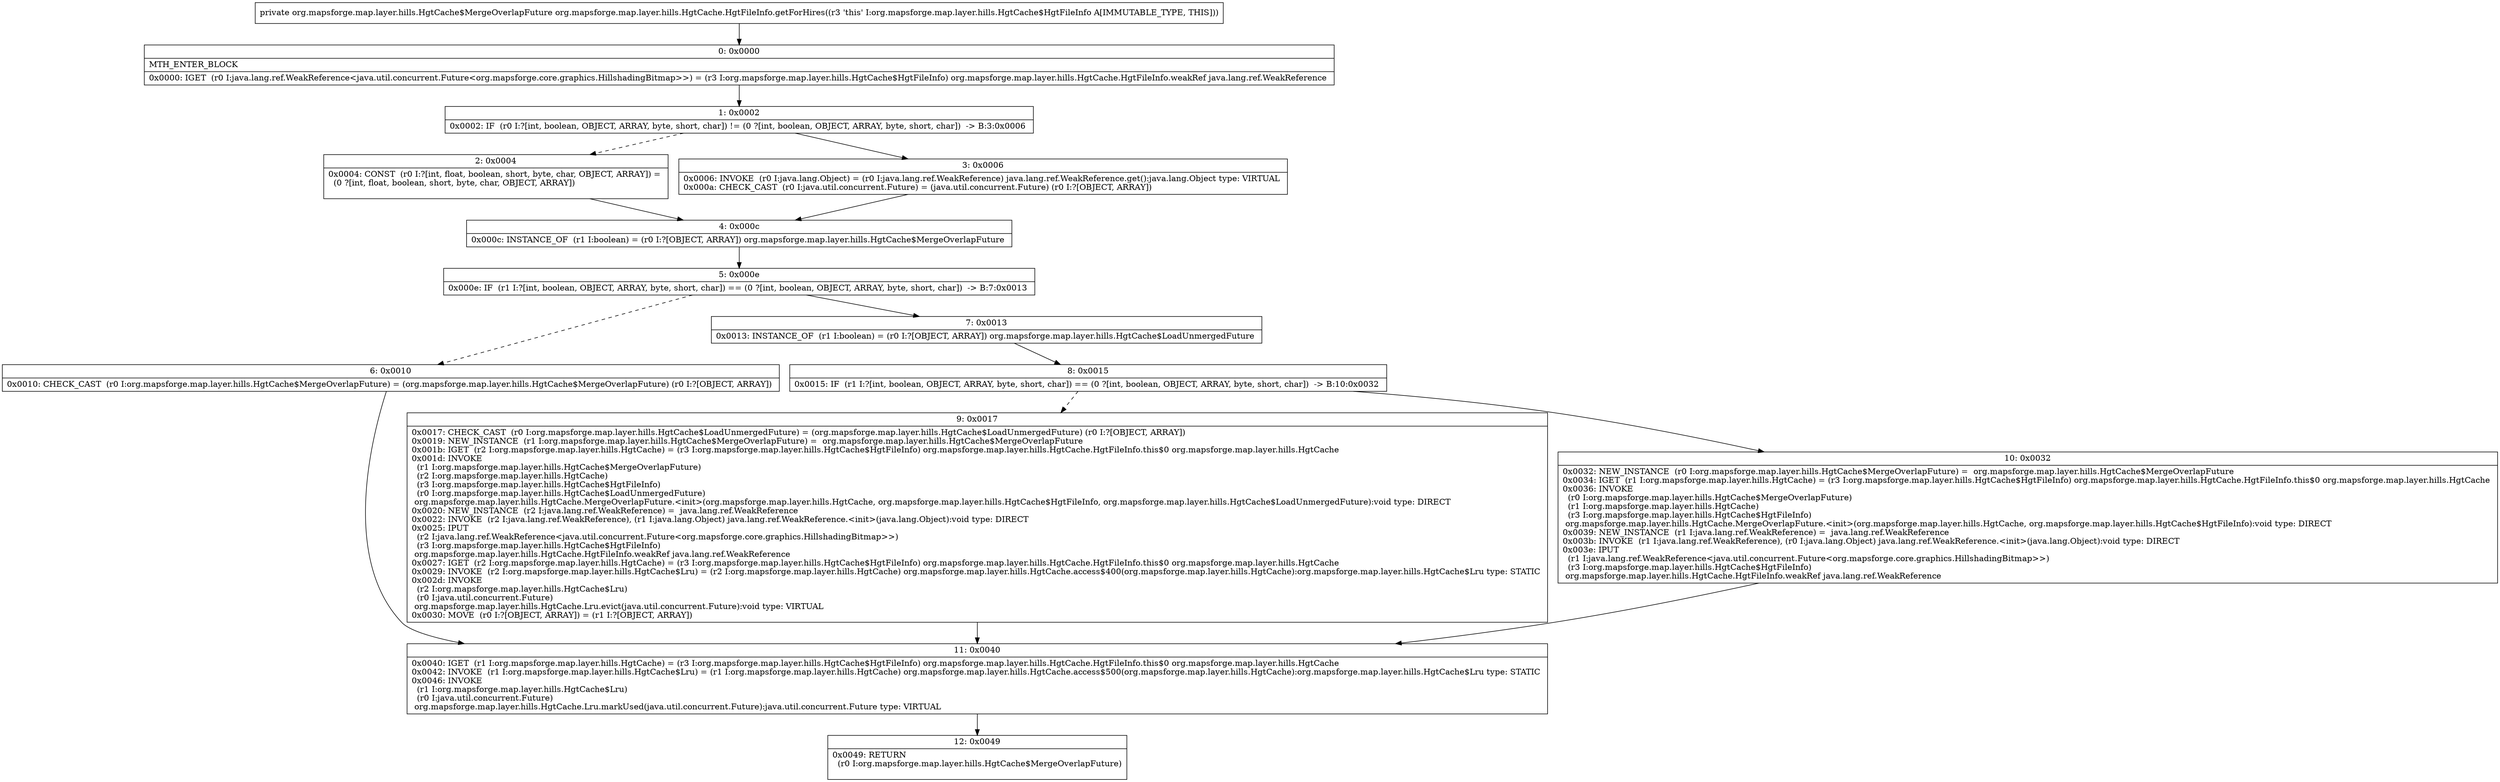 digraph "CFG fororg.mapsforge.map.layer.hills.HgtCache.HgtFileInfo.getForHires()Lorg\/mapsforge\/map\/layer\/hills\/HgtCache$MergeOverlapFuture;" {
Node_0 [shape=record,label="{0\:\ 0x0000|MTH_ENTER_BLOCK\l|0x0000: IGET  (r0 I:java.lang.ref.WeakReference\<java.util.concurrent.Future\<org.mapsforge.core.graphics.HillshadingBitmap\>\>) = (r3 I:org.mapsforge.map.layer.hills.HgtCache$HgtFileInfo) org.mapsforge.map.layer.hills.HgtCache.HgtFileInfo.weakRef java.lang.ref.WeakReference \l}"];
Node_1 [shape=record,label="{1\:\ 0x0002|0x0002: IF  (r0 I:?[int, boolean, OBJECT, ARRAY, byte, short, char]) != (0 ?[int, boolean, OBJECT, ARRAY, byte, short, char])  \-\> B:3:0x0006 \l}"];
Node_2 [shape=record,label="{2\:\ 0x0004|0x0004: CONST  (r0 I:?[int, float, boolean, short, byte, char, OBJECT, ARRAY]) = \l  (0 ?[int, float, boolean, short, byte, char, OBJECT, ARRAY])\l \l}"];
Node_3 [shape=record,label="{3\:\ 0x0006|0x0006: INVOKE  (r0 I:java.lang.Object) = (r0 I:java.lang.ref.WeakReference) java.lang.ref.WeakReference.get():java.lang.Object type: VIRTUAL \l0x000a: CHECK_CAST  (r0 I:java.util.concurrent.Future) = (java.util.concurrent.Future) (r0 I:?[OBJECT, ARRAY]) \l}"];
Node_4 [shape=record,label="{4\:\ 0x000c|0x000c: INSTANCE_OF  (r1 I:boolean) = (r0 I:?[OBJECT, ARRAY]) org.mapsforge.map.layer.hills.HgtCache$MergeOverlapFuture \l}"];
Node_5 [shape=record,label="{5\:\ 0x000e|0x000e: IF  (r1 I:?[int, boolean, OBJECT, ARRAY, byte, short, char]) == (0 ?[int, boolean, OBJECT, ARRAY, byte, short, char])  \-\> B:7:0x0013 \l}"];
Node_6 [shape=record,label="{6\:\ 0x0010|0x0010: CHECK_CAST  (r0 I:org.mapsforge.map.layer.hills.HgtCache$MergeOverlapFuture) = (org.mapsforge.map.layer.hills.HgtCache$MergeOverlapFuture) (r0 I:?[OBJECT, ARRAY]) \l}"];
Node_7 [shape=record,label="{7\:\ 0x0013|0x0013: INSTANCE_OF  (r1 I:boolean) = (r0 I:?[OBJECT, ARRAY]) org.mapsforge.map.layer.hills.HgtCache$LoadUnmergedFuture \l}"];
Node_8 [shape=record,label="{8\:\ 0x0015|0x0015: IF  (r1 I:?[int, boolean, OBJECT, ARRAY, byte, short, char]) == (0 ?[int, boolean, OBJECT, ARRAY, byte, short, char])  \-\> B:10:0x0032 \l}"];
Node_9 [shape=record,label="{9\:\ 0x0017|0x0017: CHECK_CAST  (r0 I:org.mapsforge.map.layer.hills.HgtCache$LoadUnmergedFuture) = (org.mapsforge.map.layer.hills.HgtCache$LoadUnmergedFuture) (r0 I:?[OBJECT, ARRAY]) \l0x0019: NEW_INSTANCE  (r1 I:org.mapsforge.map.layer.hills.HgtCache$MergeOverlapFuture) =  org.mapsforge.map.layer.hills.HgtCache$MergeOverlapFuture \l0x001b: IGET  (r2 I:org.mapsforge.map.layer.hills.HgtCache) = (r3 I:org.mapsforge.map.layer.hills.HgtCache$HgtFileInfo) org.mapsforge.map.layer.hills.HgtCache.HgtFileInfo.this$0 org.mapsforge.map.layer.hills.HgtCache \l0x001d: INVOKE  \l  (r1 I:org.mapsforge.map.layer.hills.HgtCache$MergeOverlapFuture)\l  (r2 I:org.mapsforge.map.layer.hills.HgtCache)\l  (r3 I:org.mapsforge.map.layer.hills.HgtCache$HgtFileInfo)\l  (r0 I:org.mapsforge.map.layer.hills.HgtCache$LoadUnmergedFuture)\l org.mapsforge.map.layer.hills.HgtCache.MergeOverlapFuture.\<init\>(org.mapsforge.map.layer.hills.HgtCache, org.mapsforge.map.layer.hills.HgtCache$HgtFileInfo, org.mapsforge.map.layer.hills.HgtCache$LoadUnmergedFuture):void type: DIRECT \l0x0020: NEW_INSTANCE  (r2 I:java.lang.ref.WeakReference) =  java.lang.ref.WeakReference \l0x0022: INVOKE  (r2 I:java.lang.ref.WeakReference), (r1 I:java.lang.Object) java.lang.ref.WeakReference.\<init\>(java.lang.Object):void type: DIRECT \l0x0025: IPUT  \l  (r2 I:java.lang.ref.WeakReference\<java.util.concurrent.Future\<org.mapsforge.core.graphics.HillshadingBitmap\>\>)\l  (r3 I:org.mapsforge.map.layer.hills.HgtCache$HgtFileInfo)\l org.mapsforge.map.layer.hills.HgtCache.HgtFileInfo.weakRef java.lang.ref.WeakReference \l0x0027: IGET  (r2 I:org.mapsforge.map.layer.hills.HgtCache) = (r3 I:org.mapsforge.map.layer.hills.HgtCache$HgtFileInfo) org.mapsforge.map.layer.hills.HgtCache.HgtFileInfo.this$0 org.mapsforge.map.layer.hills.HgtCache \l0x0029: INVOKE  (r2 I:org.mapsforge.map.layer.hills.HgtCache$Lru) = (r2 I:org.mapsforge.map.layer.hills.HgtCache) org.mapsforge.map.layer.hills.HgtCache.access$400(org.mapsforge.map.layer.hills.HgtCache):org.mapsforge.map.layer.hills.HgtCache$Lru type: STATIC \l0x002d: INVOKE  \l  (r2 I:org.mapsforge.map.layer.hills.HgtCache$Lru)\l  (r0 I:java.util.concurrent.Future)\l org.mapsforge.map.layer.hills.HgtCache.Lru.evict(java.util.concurrent.Future):void type: VIRTUAL \l0x0030: MOVE  (r0 I:?[OBJECT, ARRAY]) = (r1 I:?[OBJECT, ARRAY]) \l}"];
Node_10 [shape=record,label="{10\:\ 0x0032|0x0032: NEW_INSTANCE  (r0 I:org.mapsforge.map.layer.hills.HgtCache$MergeOverlapFuture) =  org.mapsforge.map.layer.hills.HgtCache$MergeOverlapFuture \l0x0034: IGET  (r1 I:org.mapsforge.map.layer.hills.HgtCache) = (r3 I:org.mapsforge.map.layer.hills.HgtCache$HgtFileInfo) org.mapsforge.map.layer.hills.HgtCache.HgtFileInfo.this$0 org.mapsforge.map.layer.hills.HgtCache \l0x0036: INVOKE  \l  (r0 I:org.mapsforge.map.layer.hills.HgtCache$MergeOverlapFuture)\l  (r1 I:org.mapsforge.map.layer.hills.HgtCache)\l  (r3 I:org.mapsforge.map.layer.hills.HgtCache$HgtFileInfo)\l org.mapsforge.map.layer.hills.HgtCache.MergeOverlapFuture.\<init\>(org.mapsforge.map.layer.hills.HgtCache, org.mapsforge.map.layer.hills.HgtCache$HgtFileInfo):void type: DIRECT \l0x0039: NEW_INSTANCE  (r1 I:java.lang.ref.WeakReference) =  java.lang.ref.WeakReference \l0x003b: INVOKE  (r1 I:java.lang.ref.WeakReference), (r0 I:java.lang.Object) java.lang.ref.WeakReference.\<init\>(java.lang.Object):void type: DIRECT \l0x003e: IPUT  \l  (r1 I:java.lang.ref.WeakReference\<java.util.concurrent.Future\<org.mapsforge.core.graphics.HillshadingBitmap\>\>)\l  (r3 I:org.mapsforge.map.layer.hills.HgtCache$HgtFileInfo)\l org.mapsforge.map.layer.hills.HgtCache.HgtFileInfo.weakRef java.lang.ref.WeakReference \l}"];
Node_11 [shape=record,label="{11\:\ 0x0040|0x0040: IGET  (r1 I:org.mapsforge.map.layer.hills.HgtCache) = (r3 I:org.mapsforge.map.layer.hills.HgtCache$HgtFileInfo) org.mapsforge.map.layer.hills.HgtCache.HgtFileInfo.this$0 org.mapsforge.map.layer.hills.HgtCache \l0x0042: INVOKE  (r1 I:org.mapsforge.map.layer.hills.HgtCache$Lru) = (r1 I:org.mapsforge.map.layer.hills.HgtCache) org.mapsforge.map.layer.hills.HgtCache.access$500(org.mapsforge.map.layer.hills.HgtCache):org.mapsforge.map.layer.hills.HgtCache$Lru type: STATIC \l0x0046: INVOKE  \l  (r1 I:org.mapsforge.map.layer.hills.HgtCache$Lru)\l  (r0 I:java.util.concurrent.Future)\l org.mapsforge.map.layer.hills.HgtCache.Lru.markUsed(java.util.concurrent.Future):java.util.concurrent.Future type: VIRTUAL \l}"];
Node_12 [shape=record,label="{12\:\ 0x0049|0x0049: RETURN  \l  (r0 I:org.mapsforge.map.layer.hills.HgtCache$MergeOverlapFuture)\l \l}"];
MethodNode[shape=record,label="{private org.mapsforge.map.layer.hills.HgtCache$MergeOverlapFuture org.mapsforge.map.layer.hills.HgtCache.HgtFileInfo.getForHires((r3 'this' I:org.mapsforge.map.layer.hills.HgtCache$HgtFileInfo A[IMMUTABLE_TYPE, THIS])) }"];
MethodNode -> Node_0;
Node_0 -> Node_1;
Node_1 -> Node_2[style=dashed];
Node_1 -> Node_3;
Node_2 -> Node_4;
Node_3 -> Node_4;
Node_4 -> Node_5;
Node_5 -> Node_6[style=dashed];
Node_5 -> Node_7;
Node_6 -> Node_11;
Node_7 -> Node_8;
Node_8 -> Node_9[style=dashed];
Node_8 -> Node_10;
Node_9 -> Node_11;
Node_10 -> Node_11;
Node_11 -> Node_12;
}

